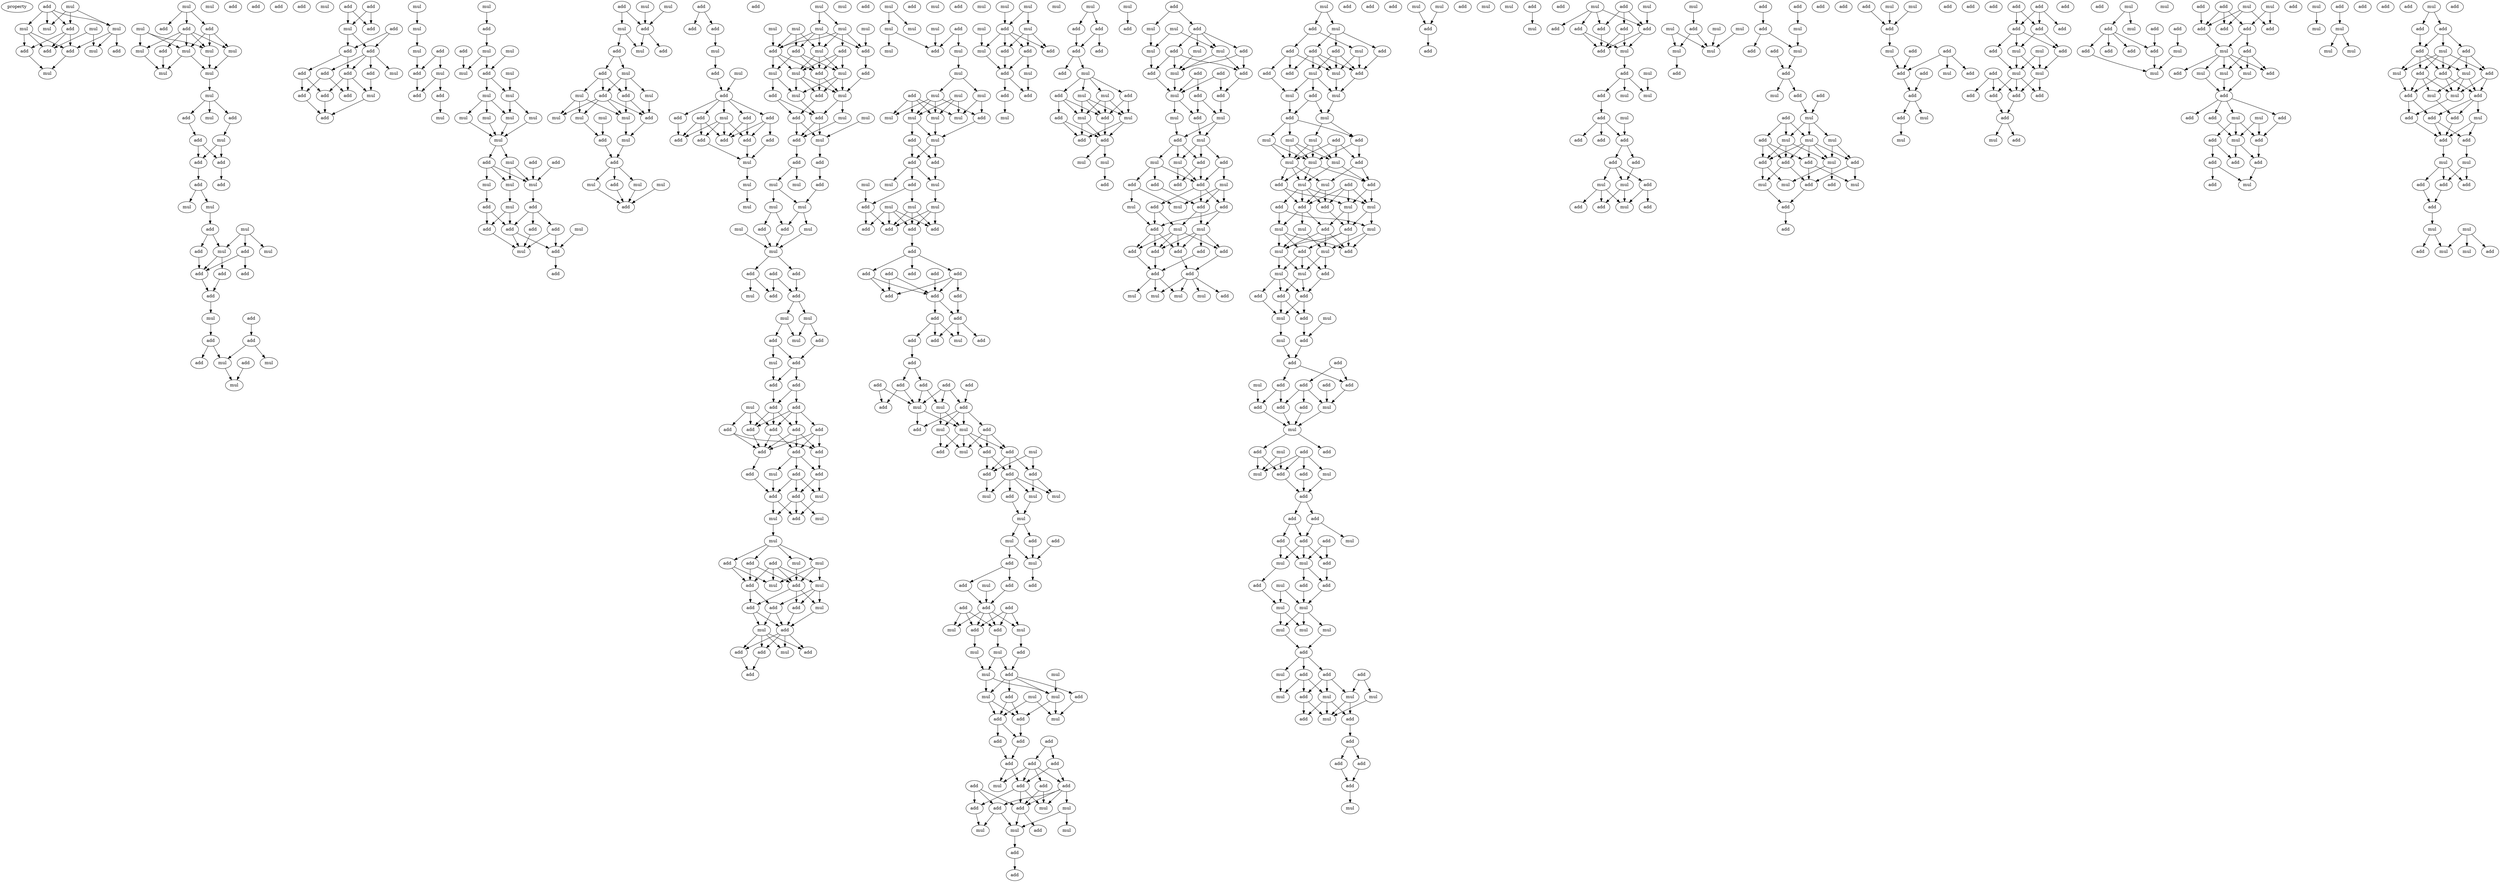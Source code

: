 digraph {
    node [fontcolor=black]
    property [mul=2,lf=1.2]
    0 [ label = mul ];
    1 [ label = add ];
    2 [ label = mul ];
    3 [ label = mul ];
    4 [ label = add ];
    5 [ label = mul ];
    6 [ label = mul ];
    7 [ label = mul ];
    8 [ label = add ];
    9 [ label = add ];
    10 [ label = add ];
    11 [ label = add ];
    12 [ label = mul ];
    13 [ label = mul ];
    14 [ label = add ];
    15 [ label = add ];
    16 [ label = add ];
    17 [ label = mul ];
    18 [ label = mul ];
    19 [ label = add ];
    20 [ label = mul ];
    21 [ label = mul ];
    22 [ label = mul ];
    23 [ label = mul ];
    24 [ label = mul ];
    25 [ label = mul ];
    26 [ label = mul ];
    27 [ label = add ];
    28 [ label = mul ];
    29 [ label = add ];
    30 [ label = add ];
    31 [ label = add ];
    32 [ label = mul ];
    33 [ label = add ];
    34 [ label = add ];
    35 [ label = add ];
    36 [ label = add ];
    37 [ label = add ];
    38 [ label = add ];
    39 [ label = mul ];
    40 [ label = mul ];
    41 [ label = add ];
    42 [ label = mul ];
    43 [ label = add ];
    44 [ label = add ];
    45 [ label = mul ];
    46 [ label = mul ];
    47 [ label = add ];
    48 [ label = add ];
    49 [ label = add ];
    50 [ label = add ];
    51 [ label = add ];
    52 [ label = add ];
    53 [ label = mul ];
    54 [ label = add ];
    55 [ label = add ];
    56 [ label = add ];
    57 [ label = mul ];
    58 [ label = mul ];
    59 [ label = add ];
    60 [ label = mul ];
    61 [ label = mul ];
    62 [ label = add ];
    63 [ label = add ];
    64 [ label = add ];
    65 [ label = mul ];
    66 [ label = add ];
    67 [ label = add ];
    68 [ label = add ];
    69 [ label = add ];
    70 [ label = mul ];
    71 [ label = add ];
    72 [ label = add ];
    73 [ label = add ];
    74 [ label = add ];
    75 [ label = mul ];
    76 [ label = add ];
    77 [ label = add ];
    78 [ label = add ];
    79 [ label = mul ];
    80 [ label = mul ];
    81 [ label = add ];
    82 [ label = mul ];
    83 [ label = mul ];
    84 [ label = add ];
    85 [ label = add ];
    86 [ label = add ];
    87 [ label = mul ];
    88 [ label = mul ];
    89 [ label = add ];
    90 [ label = mul ];
    91 [ label = mul ];
    92 [ label = add ];
    93 [ label = mul ];
    94 [ label = add ];
    95 [ label = mul ];
    96 [ label = mul ];
    97 [ label = mul ];
    98 [ label = mul ];
    99 [ label = mul ];
    100 [ label = mul ];
    101 [ label = mul ];
    102 [ label = mul ];
    103 [ label = add ];
    104 [ label = add ];
    105 [ label = add ];
    106 [ label = mul ];
    107 [ label = mul ];
    108 [ label = mul ];
    109 [ label = mul ];
    110 [ label = mul ];
    111 [ label = add ];
    112 [ label = add ];
    113 [ label = add ];
    114 [ label = add ];
    115 [ label = add ];
    116 [ label = mul ];
    117 [ label = add ];
    118 [ label = mul ];
    119 [ label = add ];
    120 [ label = add ];
    121 [ label = add ];
    122 [ label = mul ];
    123 [ label = mul ];
    124 [ label = mul ];
    125 [ label = add ];
    126 [ label = mul ];
    127 [ label = add ];
    128 [ label = add ];
    129 [ label = mul ];
    130 [ label = add ];
    131 [ label = mul ];
    132 [ label = add ];
    133 [ label = mul ];
    134 [ label = add ];
    135 [ label = mul ];
    136 [ label = add ];
    137 [ label = mul ];
    138 [ label = mul ];
    139 [ label = mul ];
    140 [ label = add ];
    141 [ label = mul ];
    142 [ label = add ];
    143 [ label = mul ];
    144 [ label = add ];
    145 [ label = add ];
    146 [ label = mul ];
    147 [ label = mul ];
    148 [ label = add ];
    149 [ label = add ];
    150 [ label = add ];
    151 [ label = add ];
    152 [ label = mul ];
    153 [ label = add ];
    154 [ label = mul ];
    155 [ label = add ];
    156 [ label = add ];
    157 [ label = add ];
    158 [ label = add ];
    159 [ label = add ];
    160 [ label = mul ];
    161 [ label = add ];
    162 [ label = add ];
    163 [ label = add ];
    164 [ label = add ];
    165 [ label = add ];
    166 [ label = mul ];
    167 [ label = mul ];
    168 [ label = mul ];
    169 [ label = mul ];
    170 [ label = mul ];
    171 [ label = mul ];
    172 [ label = mul ];
    173 [ label = mul ];
    174 [ label = mul ];
    175 [ label = add ];
    176 [ label = add ];
    177 [ label = add ];
    178 [ label = add ];
    179 [ label = mul ];
    180 [ label = add ];
    181 [ label = mul ];
    182 [ label = add ];
    183 [ label = mul ];
    184 [ label = mul ];
    185 [ label = mul ];
    186 [ label = add ];
    187 [ label = mul ];
    188 [ label = add ];
    189 [ label = add ];
    190 [ label = add ];
    191 [ label = mul ];
    192 [ label = mul ];
    193 [ label = add ];
    194 [ label = mul ];
    195 [ label = add ];
    196 [ label = add ];
    197 [ label = mul ];
    198 [ label = add ];
    199 [ label = mul ];
    200 [ label = mul ];
    201 [ label = mul ];
    202 [ label = mul ];
    203 [ label = mul ];
    204 [ label = add ];
    205 [ label = add ];
    206 [ label = mul ];
    207 [ label = mul ];
    208 [ label = add ];
    209 [ label = add ];
    210 [ label = add ];
    211 [ label = add ];
    212 [ label = mul ];
    213 [ label = add ];
    214 [ label = add ];
    215 [ label = mul ];
    216 [ label = mul ];
    217 [ label = add ];
    218 [ label = mul ];
    219 [ label = add ];
    220 [ label = add ];
    221 [ label = mul ];
    222 [ label = add ];
    223 [ label = add ];
    224 [ label = mul ];
    225 [ label = add ];
    226 [ label = add ];
    227 [ label = add ];
    228 [ label = add ];
    229 [ label = add ];
    230 [ label = add ];
    231 [ label = add ];
    232 [ label = add ];
    233 [ label = add ];
    234 [ label = add ];
    235 [ label = add ];
    236 [ label = add ];
    237 [ label = add ];
    238 [ label = mul ];
    239 [ label = mul ];
    240 [ label = add ];
    241 [ label = add ];
    242 [ label = mul ];
    243 [ label = add ];
    244 [ label = mul ];
    245 [ label = mul ];
    246 [ label = add ];
    247 [ label = add ];
    248 [ label = mul ];
    249 [ label = add ];
    250 [ label = mul ];
    251 [ label = mul ];
    252 [ label = add ];
    253 [ label = add ];
    254 [ label = mul ];
    255 [ label = add ];
    256 [ label = mul ];
    257 [ label = add ];
    258 [ label = add ];
    259 [ label = add ];
    260 [ label = mul ];
    261 [ label = add ];
    262 [ label = add ];
    263 [ label = mul ];
    264 [ label = add ];
    265 [ label = add ];
    266 [ label = mul ];
    267 [ label = mul ];
    268 [ label = mul ];
    269 [ label = add ];
    270 [ label = mul ];
    271 [ label = mul ];
    272 [ label = mul ];
    273 [ label = add ];
    274 [ label = mul ];
    275 [ label = add ];
    276 [ label = mul ];
    277 [ label = mul ];
    278 [ label = mul ];
    279 [ label = add ];
    280 [ label = mul ];
    281 [ label = mul ];
    282 [ label = mul ];
    283 [ label = mul ];
    284 [ label = mul ];
    285 [ label = add ];
    286 [ label = add ];
    287 [ label = add ];
    288 [ label = add ];
    289 [ label = mul ];
    290 [ label = mul ];
    291 [ label = mul ];
    292 [ label = mul ];
    293 [ label = mul ];
    294 [ label = add ];
    295 [ label = mul ];
    296 [ label = add ];
    297 [ label = add ];
    298 [ label = add ];
    299 [ label = add ];
    300 [ label = add ];
    301 [ label = add ];
    302 [ label = add ];
    303 [ label = add ];
    304 [ label = add ];
    305 [ label = add ];
    306 [ label = add ];
    307 [ label = add ];
    308 [ label = add ];
    309 [ label = add ];
    310 [ label = add ];
    311 [ label = add ];
    312 [ label = mul ];
    313 [ label = add ];
    314 [ label = add ];
    315 [ label = add ];
    316 [ label = add ];
    317 [ label = add ];
    318 [ label = add ];
    319 [ label = add ];
    320 [ label = add ];
    321 [ label = add ];
    322 [ label = add ];
    323 [ label = add ];
    324 [ label = mul ];
    325 [ label = mul ];
    326 [ label = add ];
    327 [ label = mul ];
    328 [ label = mul ];
    329 [ label = add ];
    330 [ label = add ];
    331 [ label = mul ];
    332 [ label = add ];
    333 [ label = mul ];
    334 [ label = add ];
    335 [ label = add ];
    336 [ label = add ];
    337 [ label = add ];
    338 [ label = mul ];
    339 [ label = add ];
    340 [ label = mul ];
    341 [ label = mul ];
    342 [ label = mul ];
    343 [ label = mul ];
    344 [ label = add ];
    345 [ label = add ];
    346 [ label = mul ];
    347 [ label = add ];
    348 [ label = add ];
    349 [ label = add ];
    350 [ label = add ];
    351 [ label = mul ];
    352 [ label = add ];
    353 [ label = add ];
    354 [ label = add ];
    355 [ label = mul ];
    356 [ label = add ];
    357 [ label = mul ];
    358 [ label = add ];
    359 [ label = mul ];
    360 [ label = add ];
    361 [ label = mul ];
    362 [ label = mul ];
    363 [ label = mul ];
    364 [ label = add ];
    365 [ label = mul ];
    366 [ label = add ];
    367 [ label = mul ];
    368 [ label = mul ];
    369 [ label = add ];
    370 [ label = mul ];
    371 [ label = add ];
    372 [ label = add ];
    373 [ label = add ];
    374 [ label = add ];
    375 [ label = add ];
    376 [ label = add ];
    377 [ label = add ];
    378 [ label = add ];
    379 [ label = add ];
    380 [ label = mul ];
    381 [ label = add ];
    382 [ label = add ];
    383 [ label = add ];
    384 [ label = mul ];
    385 [ label = add ];
    386 [ label = add ];
    387 [ label = mul ];
    388 [ label = add ];
    389 [ label = mul ];
    390 [ label = add ];
    391 [ label = mul ];
    392 [ label = mul ];
    393 [ label = mul ];
    394 [ label = add ];
    395 [ label = add ];
    396 [ label = add ];
    397 [ label = mul ];
    398 [ label = mul ];
    399 [ label = mul ];
    400 [ label = mul ];
    401 [ label = add ];
    402 [ label = mul ];
    403 [ label = mul ];
    404 [ label = mul ];
    405 [ label = add ];
    406 [ label = add ];
    407 [ label = add ];
    408 [ label = mul ];
    409 [ label = add ];
    410 [ label = add ];
    411 [ label = add ];
    412 [ label = mul ];
    413 [ label = add ];
    414 [ label = mul ];
    415 [ label = add ];
    416 [ label = add ];
    417 [ label = add ];
    418 [ label = add ];
    419 [ label = mul ];
    420 [ label = mul ];
    421 [ label = add ];
    422 [ label = add ];
    423 [ label = mul ];
    424 [ label = add ];
    425 [ label = mul ];
    426 [ label = mul ];
    427 [ label = add ];
    428 [ label = add ];
    429 [ label = add ];
    430 [ label = mul ];
    431 [ label = mul ];
    432 [ label = mul ];
    433 [ label = add ];
    434 [ label = add ];
    435 [ label = add ];
    436 [ label = mul ];
    437 [ label = add ];
    438 [ label = mul ];
    439 [ label = add ];
    440 [ label = mul ];
    441 [ label = add ];
    442 [ label = mul ];
    443 [ label = mul ];
    444 [ label = mul ];
    445 [ label = add ];
    446 [ label = add ];
    447 [ label = add ];
    448 [ label = add ];
    449 [ label = mul ];
    450 [ label = add ];
    451 [ label = add ];
    452 [ label = add ];
    453 [ label = mul ];
    454 [ label = mul ];
    455 [ label = mul ];
    456 [ label = add ];
    457 [ label = add ];
    458 [ label = mul ];
    459 [ label = add ];
    460 [ label = mul ];
    461 [ label = add ];
    462 [ label = add ];
    463 [ label = add ];
    464 [ label = add ];
    465 [ label = mul ];
    466 [ label = add ];
    467 [ label = add ];
    468 [ label = mul ];
    469 [ label = add ];
    470 [ label = mul ];
    471 [ label = mul ];
    472 [ label = add ];
    473 [ label = mul ];
    474 [ label = add ];
    475 [ label = add ];
    476 [ label = add ];
    477 [ label = add ];
    478 [ label = add ];
    479 [ label = add ];
    480 [ label = add ];
    481 [ label = mul ];
    482 [ label = mul ];
    483 [ label = mul ];
    484 [ label = mul ];
    485 [ label = add ];
    486 [ label = mul ];
    487 [ label = add ];
    488 [ label = mul ];
    489 [ label = add ];
    490 [ label = add ];
    491 [ label = add ];
    492 [ label = mul ];
    493 [ label = add ];
    494 [ label = add ];
    495 [ label = add ];
    496 [ label = add ];
    497 [ label = mul ];
    498 [ label = mul ];
    499 [ label = mul ];
    500 [ label = add ];
    501 [ label = mul ];
    502 [ label = mul ];
    503 [ label = add ];
    504 [ label = mul ];
    505 [ label = mul ];
    506 [ label = mul ];
    507 [ label = add ];
    508 [ label = add ];
    509 [ label = add ];
    510 [ label = mul ];
    511 [ label = mul ];
    512 [ label = mul ];
    513 [ label = add ];
    514 [ label = mul ];
    515 [ label = mul ];
    516 [ label = add ];
    517 [ label = add ];
    518 [ label = add ];
    519 [ label = mul ];
    520 [ label = mul ];
    521 [ label = add ];
    522 [ label = add ];
    523 [ label = mul ];
    524 [ label = mul ];
    525 [ label = mul ];
    526 [ label = add ];
    527 [ label = add ];
    528 [ label = mul ];
    529 [ label = add ];
    530 [ label = add ];
    531 [ label = mul ];
    532 [ label = add ];
    533 [ label = mul ];
    534 [ label = mul ];
    535 [ label = add ];
    536 [ label = add ];
    537 [ label = add ];
    538 [ label = mul ];
    539 [ label = add ];
    540 [ label = mul ];
    541 [ label = mul ];
    542 [ label = add ];
    543 [ label = add ];
    544 [ label = add ];
    545 [ label = mul ];
    546 [ label = add ];
    547 [ label = add ];
    548 [ label = add ];
    549 [ label = add ];
    550 [ label = add ];
    551 [ label = add ];
    552 [ label = add ];
    553 [ label = mul ];
    554 [ label = mul ];
    555 [ label = add ];
    556 [ label = add ];
    557 [ label = add ];
    558 [ label = mul ];
    559 [ label = mul ];
    560 [ label = add ];
    561 [ label = add ];
    562 [ label = mul ];
    563 [ label = add ];
    564 [ label = add ];
    565 [ label = add ];
    566 [ label = add ];
    567 [ label = add ];
    568 [ label = mul ];
    569 [ label = add ];
    570 [ label = add ];
    571 [ label = mul ];
    572 [ label = mul ];
    573 [ label = add ];
    574 [ label = add ];
    575 [ label = add ];
    576 [ label = mul ];
    577 [ label = mul ];
    578 [ label = mul ];
    579 [ label = add ];
    580 [ label = mul ];
    581 [ label = mul ];
    582 [ label = mul ];
    583 [ label = add ];
    584 [ label = add ];
    585 [ label = add ];
    586 [ label = add ];
    587 [ label = add ];
    588 [ label = mul ];
    589 [ label = mul ];
    590 [ label = mul ];
    591 [ label = mul ];
    592 [ label = mul ];
    593 [ label = add ];
    594 [ label = add ];
    595 [ label = mul ];
    596 [ label = add ];
    597 [ label = add ];
    598 [ label = add ];
    599 [ label = add ];
    600 [ label = add ];
    601 [ label = add ];
    602 [ label = mul ];
    603 [ label = mul ];
    604 [ label = add ];
    605 [ label = mul ];
    606 [ label = add ];
    607 [ label = add ];
    608 [ label = mul ];
    609 [ label = mul ];
    610 [ label = add ];
    611 [ label = add ];
    612 [ label = mul ];
    613 [ label = mul ];
    614 [ label = mul ];
    615 [ label = add ];
    616 [ label = add ];
    617 [ label = add ];
    618 [ label = add ];
    619 [ label = add ];
    620 [ label = add ];
    621 [ label = add ];
    622 [ label = mul ];
    623 [ label = add ];
    624 [ label = mul ];
    625 [ label = mul ];
    626 [ label = mul ];
    627 [ label = add ];
    628 [ label = mul ];
    629 [ label = add ];
    630 [ label = add ];
    631 [ label = add ];
    632 [ label = add ];
    633 [ label = add ];
    634 [ label = add ];
    635 [ label = mul ];
    636 [ label = add ];
    637 [ label = mul ];
    638 [ label = add ];
    639 [ label = add ];
    640 [ label = mul ];
    641 [ label = add ];
    642 [ label = mul ];
    643 [ label = mul ];
    644 [ label = mul ];
    645 [ label = mul ];
    646 [ label = add ];
    647 [ label = mul ];
    648 [ label = mul ];
    649 [ label = add ];
    650 [ label = add ];
    651 [ label = add ];
    652 [ label = add ];
    653 [ label = add ];
    654 [ label = mul ];
    655 [ label = mul ];
    656 [ label = add ];
    657 [ label = add ];
    658 [ label = add ];
    659 [ label = add ];
    660 [ label = add ];
    661 [ label = add ];
    662 [ label = mul ];
    663 [ label = add ];
    664 [ label = mul ];
    665 [ label = mul ];
    666 [ label = mul ];
    667 [ label = add ];
    668 [ label = mul ];
    669 [ label = add ];
    670 [ label = add ];
    671 [ label = mul ];
    672 [ label = add ];
    673 [ label = add ];
    674 [ label = add ];
    675 [ label = add ];
    676 [ label = mul ];
    677 [ label = mul ];
    678 [ label = mul ];
    679 [ label = add ];
    680 [ label = add ];
    681 [ label = add ];
    682 [ label = mul ];
    683 [ label = mul ];
    684 [ label = add ];
    685 [ label = mul ];
    686 [ label = add ];
    687 [ label = add ];
    688 [ label = add ];
    689 [ label = add ];
    690 [ label = mul ];
    691 [ label = add ];
    692 [ label = add ];
    693 [ label = add ];
    694 [ label = mul ];
    695 [ label = add ];
    696 [ label = mul ];
    697 [ label = add ];
    698 [ label = add ];
    699 [ label = add ];
    700 [ label = add ];
    701 [ label = add ];
    702 [ label = add ];
    703 [ label = add ];
    704 [ label = add ];
    705 [ label = mul ];
    706 [ label = mul ];
    707 [ label = add ];
    708 [ label = mul ];
    709 [ label = add ];
    710 [ label = mul ];
    711 [ label = add ];
    712 [ label = add ];
    713 [ label = add ];
    714 [ label = add ];
    715 [ label = add ];
    716 [ label = add ];
    717 [ label = mul ];
    718 [ label = add ];
    719 [ label = add ];
    720 [ label = mul ];
    721 [ label = add ];
    722 [ label = add ];
    723 [ label = add ];
    724 [ label = mul ];
    725 [ label = add ];
    726 [ label = add ];
    727 [ label = mul ];
    728 [ label = add ];
    729 [ label = add ];
    730 [ label = mul ];
    731 [ label = mul ];
    732 [ label = add ];
    733 [ label = add ];
    734 [ label = mul ];
    735 [ label = mul ];
    736 [ label = add ];
    737 [ label = add ];
    738 [ label = add ];
    739 [ label = add ];
    740 [ label = mul ];
    741 [ label = add ];
    742 [ label = add ];
    743 [ label = mul ];
    744 [ label = add ];
    745 [ label = mul ];
    746 [ label = mul ];
    747 [ label = add ];
    748 [ label = add ];
    749 [ label = mul ];
    750 [ label = mul ];
    751 [ label = add ];
    752 [ label = add ];
    753 [ label = add ];
    754 [ label = add ];
    755 [ label = mul ];
    756 [ label = add ];
    757 [ label = add ];
    758 [ label = add ];
    759 [ label = add ];
    760 [ label = add ];
    761 [ label = mul ];
    762 [ label = mul ];
    763 [ label = add ];
    764 [ label = mul ];
    765 [ label = mul ];
    766 [ label = mul ];
    767 [ label = add ];
    768 [ label = add ];
    769 [ label = mul ];
    770 [ label = add ];
    771 [ label = mul ];
    772 [ label = add ];
    773 [ label = add ];
    774 [ label = add ];
    775 [ label = add ];
    776 [ label = mul ];
    777 [ label = add ];
    778 [ label = mul ];
    779 [ label = add ];
    780 [ label = add ];
    781 [ label = mul ];
    782 [ label = add ];
    783 [ label = mul ];
    784 [ label = add ];
    785 [ label = mul ];
    786 [ label = add ];
    787 [ label = add ];
    788 [ label = add ];
    789 [ label = mul ];
    790 [ label = add ];
    791 [ label = add ];
    792 [ label = mul ];
    793 [ label = mul ];
    794 [ label = add ];
    795 [ label = add ];
    796 [ label = add ];
    797 [ label = add ];
    798 [ label = add ];
    799 [ label = mul ];
    800 [ label = mul ];
    801 [ label = mul ];
    802 [ label = add ];
    803 [ label = add ];
    804 [ label = mul ];
    0 -> 2 [ name = 0 ];
    0 -> 4 [ name = 1 ];
    0 -> 6 [ name = 2 ];
    1 -> 2 [ name = 3 ];
    1 -> 4 [ name = 4 ];
    1 -> 5 [ name = 5 ];
    1 -> 6 [ name = 6 ];
    2 -> 7 [ name = 7 ];
    2 -> 9 [ name = 8 ];
    2 -> 10 [ name = 9 ];
    3 -> 7 [ name = 10 ];
    3 -> 11 [ name = 11 ];
    4 -> 8 [ name = 12 ];
    4 -> 9 [ name = 13 ];
    4 -> 11 [ name = 14 ];
    5 -> 8 [ name = 15 ];
    5 -> 9 [ name = 16 ];
    5 -> 11 [ name = 17 ];
    8 -> 12 [ name = 18 ];
    9 -> 12 [ name = 19 ];
    13 -> 14 [ name = 20 ];
    13 -> 15 [ name = 21 ];
    13 -> 16 [ name = 22 ];
    14 -> 18 [ name = 23 ];
    14 -> 19 [ name = 24 ];
    14 -> 20 [ name = 25 ];
    14 -> 21 [ name = 26 ];
    14 -> 22 [ name = 27 ];
    16 -> 20 [ name = 28 ];
    16 -> 21 [ name = 29 ];
    16 -> 22 [ name = 30 ];
    17 -> 18 [ name = 31 ];
    17 -> 21 [ name = 32 ];
    17 -> 22 [ name = 33 ];
    18 -> 23 [ name = 34 ];
    19 -> 23 [ name = 35 ];
    20 -> 24 [ name = 36 ];
    21 -> 23 [ name = 37 ];
    21 -> 24 [ name = 38 ];
    22 -> 24 [ name = 39 ];
    24 -> 25 [ name = 40 ];
    25 -> 27 [ name = 41 ];
    25 -> 28 [ name = 42 ];
    25 -> 30 [ name = 43 ];
    27 -> 31 [ name = 44 ];
    30 -> 32 [ name = 45 ];
    31 -> 34 [ name = 46 ];
    31 -> 35 [ name = 47 ];
    32 -> 34 [ name = 48 ];
    32 -> 35 [ name = 49 ];
    34 -> 38 [ name = 50 ];
    35 -> 37 [ name = 51 ];
    38 -> 39 [ name = 52 ];
    38 -> 40 [ name = 53 ];
    40 -> 41 [ name = 54 ];
    41 -> 44 [ name = 55 ];
    41 -> 45 [ name = 56 ];
    42 -> 43 [ name = 57 ];
    42 -> 45 [ name = 58 ];
    42 -> 46 [ name = 59 ];
    43 -> 47 [ name = 60 ];
    43 -> 48 [ name = 61 ];
    44 -> 47 [ name = 62 ];
    45 -> 47 [ name = 63 ];
    45 -> 49 [ name = 64 ];
    47 -> 50 [ name = 65 ];
    49 -> 50 [ name = 66 ];
    50 -> 53 [ name = 67 ];
    52 -> 55 [ name = 68 ];
    53 -> 54 [ name = 69 ];
    54 -> 58 [ name = 70 ];
    54 -> 59 [ name = 71 ];
    55 -> 57 [ name = 72 ];
    55 -> 58 [ name = 73 ];
    56 -> 60 [ name = 74 ];
    58 -> 60 [ name = 75 ];
    62 -> 65 [ name = 76 ];
    62 -> 66 [ name = 77 ];
    63 -> 65 [ name = 78 ];
    63 -> 66 [ name = 79 ];
    64 -> 67 [ name = 80 ];
    64 -> 68 [ name = 81 ];
    65 -> 67 [ name = 82 ];
    65 -> 68 [ name = 83 ];
    67 -> 70 [ name = 84 ];
    67 -> 71 [ name = 85 ];
    67 -> 72 [ name = 86 ];
    67 -> 73 [ name = 87 ];
    68 -> 69 [ name = 88 ];
    68 -> 72 [ name = 89 ];
    69 -> 76 [ name = 90 ];
    69 -> 77 [ name = 91 ];
    71 -> 74 [ name = 92 ];
    71 -> 76 [ name = 93 ];
    72 -> 74 [ name = 94 ];
    72 -> 75 [ name = 95 ];
    72 -> 77 [ name = 96 ];
    73 -> 75 [ name = 97 ];
    75 -> 78 [ name = 98 ];
    76 -> 78 [ name = 99 ];
    77 -> 78 [ name = 100 ];
    79 -> 80 [ name = 101 ];
    80 -> 82 [ name = 102 ];
    81 -> 83 [ name = 103 ];
    81 -> 84 [ name = 104 ];
    82 -> 84 [ name = 105 ];
    83 -> 85 [ name = 106 ];
    83 -> 86 [ name = 107 ];
    84 -> 86 [ name = 108 ];
    85 -> 88 [ name = 109 ];
    87 -> 89 [ name = 110 ];
    89 -> 90 [ name = 111 ];
    90 -> 93 [ name = 112 ];
    90 -> 94 [ name = 113 ];
    91 -> 94 [ name = 114 ];
    92 -> 93 [ name = 115 ];
    94 -> 96 [ name = 116 ];
    94 -> 97 [ name = 117 ];
    95 -> 96 [ name = 118 ];
    96 -> 99 [ name = 119 ];
    96 -> 101 [ name = 120 ];
    97 -> 98 [ name = 121 ];
    97 -> 100 [ name = 122 ];
    97 -> 101 [ name = 123 ];
    98 -> 102 [ name = 124 ];
    99 -> 102 [ name = 125 ];
    100 -> 102 [ name = 126 ];
    101 -> 102 [ name = 127 ];
    102 -> 104 [ name = 128 ];
    102 -> 106 [ name = 129 ];
    103 -> 108 [ name = 130 ];
    104 -> 107 [ name = 131 ];
    104 -> 108 [ name = 132 ];
    104 -> 109 [ name = 133 ];
    105 -> 108 [ name = 134 ];
    106 -> 107 [ name = 135 ];
    106 -> 108 [ name = 136 ];
    107 -> 110 [ name = 137 ];
    108 -> 112 [ name = 138 ];
    109 -> 111 [ name = 139 ];
    110 -> 114 [ name = 140 ];
    110 -> 115 [ name = 141 ];
    111 -> 114 [ name = 142 ];
    111 -> 115 [ name = 143 ];
    112 -> 113 [ name = 144 ];
    112 -> 114 [ name = 145 ];
    112 -> 117 [ name = 146 ];
    113 -> 118 [ name = 147 ];
    114 -> 118 [ name = 148 ];
    114 -> 119 [ name = 149 ];
    115 -> 118 [ name = 150 ];
    116 -> 119 [ name = 151 ];
    117 -> 118 [ name = 152 ];
    117 -> 119 [ name = 153 ];
    119 -> 120 [ name = 154 ];
    121 -> 124 [ name = 155 ];
    121 -> 125 [ name = 156 ];
    122 -> 125 [ name = 157 ];
    123 -> 125 [ name = 158 ];
    124 -> 126 [ name = 159 ];
    124 -> 127 [ name = 160 ];
    125 -> 126 [ name = 161 ];
    125 -> 128 [ name = 162 ];
    127 -> 129 [ name = 163 ];
    127 -> 130 [ name = 164 ];
    129 -> 132 [ name = 165 ];
    129 -> 133 [ name = 166 ];
    129 -> 134 [ name = 167 ];
    130 -> 131 [ name = 168 ];
    130 -> 132 [ name = 169 ];
    130 -> 134 [ name = 170 ];
    131 -> 135 [ name = 171 ];
    131 -> 137 [ name = 172 ];
    131 -> 138 [ name = 173 ];
    132 -> 135 [ name = 174 ];
    132 -> 136 [ name = 175 ];
    132 -> 137 [ name = 176 ];
    132 -> 138 [ name = 177 ];
    133 -> 136 [ name = 178 ];
    134 -> 136 [ name = 179 ];
    134 -> 137 [ name = 180 ];
    136 -> 141 [ name = 181 ];
    137 -> 141 [ name = 182 ];
    138 -> 140 [ name = 183 ];
    139 -> 140 [ name = 184 ];
    140 -> 142 [ name = 185 ];
    141 -> 142 [ name = 186 ];
    142 -> 143 [ name = 187 ];
    142 -> 145 [ name = 188 ];
    142 -> 146 [ name = 189 ];
    143 -> 150 [ name = 190 ];
    144 -> 148 [ name = 191 ];
    144 -> 151 [ name = 192 ];
    145 -> 150 [ name = 193 ];
    146 -> 150 [ name = 194 ];
    147 -> 150 [ name = 195 ];
    151 -> 152 [ name = 196 ];
    152 -> 153 [ name = 197 ];
    153 -> 155 [ name = 198 ];
    154 -> 155 [ name = 199 ];
    155 -> 156 [ name = 200 ];
    155 -> 157 [ name = 201 ];
    155 -> 158 [ name = 202 ];
    155 -> 159 [ name = 203 ];
    155 -> 160 [ name = 204 ];
    156 -> 161 [ name = 205 ];
    157 -> 162 [ name = 206 ];
    157 -> 164 [ name = 207 ];
    158 -> 162 [ name = 208 ];
    158 -> 164 [ name = 209 ];
    158 -> 165 [ name = 210 ];
    159 -> 161 [ name = 211 ];
    159 -> 162 [ name = 212 ];
    159 -> 163 [ name = 213 ];
    160 -> 161 [ name = 214 ];
    160 -> 162 [ name = 215 ];
    160 -> 163 [ name = 216 ];
    160 -> 164 [ name = 217 ];
    163 -> 166 [ name = 218 ];
    164 -> 166 [ name = 219 ];
    165 -> 166 [ name = 220 ];
    166 -> 167 [ name = 221 ];
    167 -> 169 [ name = 222 ];
    168 -> 173 [ name = 223 ];
    168 -> 174 [ name = 224 ];
    170 -> 175 [ name = 225 ];
    170 -> 177 [ name = 226 ];
    170 -> 179 [ name = 227 ];
    171 -> 178 [ name = 228 ];
    172 -> 175 [ name = 229 ];
    173 -> 175 [ name = 230 ];
    173 -> 176 [ name = 231 ];
    173 -> 178 [ name = 232 ];
    173 -> 179 [ name = 233 ];
    174 -> 175 [ name = 234 ];
    174 -> 177 [ name = 235 ];
    174 -> 178 [ name = 236 ];
    174 -> 179 [ name = 237 ];
    175 -> 180 [ name = 238 ];
    175 -> 181 [ name = 239 ];
    175 -> 184 [ name = 240 ];
    176 -> 180 [ name = 241 ];
    176 -> 183 [ name = 242 ];
    176 -> 184 [ name = 243 ];
    177 -> 180 [ name = 244 ];
    177 -> 181 [ name = 245 ];
    177 -> 183 [ name = 246 ];
    178 -> 182 [ name = 247 ];
    179 -> 180 [ name = 248 ];
    179 -> 183 [ name = 249 ];
    179 -> 184 [ name = 250 ];
    180 -> 185 [ name = 251 ];
    180 -> 188 [ name = 252 ];
    181 -> 186 [ name = 253 ];
    181 -> 187 [ name = 254 ];
    182 -> 185 [ name = 255 ];
    183 -> 185 [ name = 256 ];
    183 -> 187 [ name = 257 ];
    183 -> 188 [ name = 258 ];
    184 -> 185 [ name = 259 ];
    184 -> 187 [ name = 260 ];
    184 -> 188 [ name = 261 ];
    185 -> 189 [ name = 262 ];
    185 -> 192 [ name = 263 ];
    186 -> 189 [ name = 264 ];
    186 -> 190 [ name = 265 ];
    187 -> 189 [ name = 266 ];
    188 -> 190 [ name = 267 ];
    189 -> 193 [ name = 268 ];
    189 -> 194 [ name = 269 ];
    190 -> 193 [ name = 270 ];
    190 -> 194 [ name = 271 ];
    191 -> 194 [ name = 272 ];
    192 -> 193 [ name = 273 ];
    193 -> 195 [ name = 274 ];
    194 -> 196 [ name = 275 ];
    195 -> 197 [ name = 276 ];
    195 -> 199 [ name = 277 ];
    196 -> 198 [ name = 278 ];
    197 -> 200 [ name = 279 ];
    197 -> 201 [ name = 280 ];
    198 -> 201 [ name = 281 ];
    200 -> 204 [ name = 282 ];
    200 -> 205 [ name = 283 ];
    201 -> 203 [ name = 284 ];
    201 -> 204 [ name = 285 ];
    202 -> 207 [ name = 286 ];
    203 -> 207 [ name = 287 ];
    204 -> 207 [ name = 288 ];
    205 -> 207 [ name = 289 ];
    207 -> 209 [ name = 290 ];
    207 -> 210 [ name = 291 ];
    209 -> 212 [ name = 292 ];
    209 -> 213 [ name = 293 ];
    210 -> 214 [ name = 294 ];
    211 -> 213 [ name = 295 ];
    211 -> 214 [ name = 296 ];
    214 -> 215 [ name = 297 ];
    214 -> 216 [ name = 298 ];
    215 -> 218 [ name = 299 ];
    215 -> 219 [ name = 300 ];
    216 -> 217 [ name = 301 ];
    216 -> 218 [ name = 302 ];
    217 -> 220 [ name = 303 ];
    217 -> 221 [ name = 304 ];
    219 -> 220 [ name = 305 ];
    220 -> 222 [ name = 306 ];
    220 -> 223 [ name = 307 ];
    221 -> 223 [ name = 308 ];
    222 -> 225 [ name = 309 ];
    222 -> 226 [ name = 310 ];
    223 -> 225 [ name = 311 ];
    224 -> 227 [ name = 312 ];
    224 -> 228 [ name = 313 ];
    224 -> 229 [ name = 314 ];
    225 -> 227 [ name = 315 ];
    225 -> 228 [ name = 316 ];
    225 -> 230 [ name = 317 ];
    226 -> 227 [ name = 318 ];
    226 -> 228 [ name = 319 ];
    226 -> 230 [ name = 320 ];
    226 -> 231 [ name = 321 ];
    227 -> 234 [ name = 322 ];
    228 -> 232 [ name = 323 ];
    228 -> 234 [ name = 324 ];
    229 -> 233 [ name = 325 ];
    229 -> 234 [ name = 326 ];
    230 -> 232 [ name = 327 ];
    230 -> 233 [ name = 328 ];
    230 -> 234 [ name = 329 ];
    231 -> 232 [ name = 330 ];
    231 -> 233 [ name = 331 ];
    231 -> 234 [ name = 332 ];
    232 -> 236 [ name = 333 ];
    232 -> 237 [ name = 334 ];
    232 -> 238 [ name = 335 ];
    233 -> 237 [ name = 336 ];
    234 -> 235 [ name = 337 ];
    235 -> 240 [ name = 338 ];
    236 -> 239 [ name = 339 ];
    236 -> 240 [ name = 340 ];
    236 -> 241 [ name = 341 ];
    237 -> 239 [ name = 342 ];
    237 -> 241 [ name = 343 ];
    238 -> 240 [ name = 344 ];
    239 -> 243 [ name = 345 ];
    240 -> 242 [ name = 346 ];
    240 -> 243 [ name = 347 ];
    241 -> 242 [ name = 348 ];
    241 -> 243 [ name = 349 ];
    241 -> 244 [ name = 350 ];
    242 -> 245 [ name = 351 ];
    245 -> 246 [ name = 352 ];
    245 -> 247 [ name = 353 ];
    245 -> 248 [ name = 354 ];
    245 -> 250 [ name = 355 ];
    246 -> 252 [ name = 356 ];
    246 -> 253 [ name = 357 ];
    247 -> 251 [ name = 358 ];
    247 -> 252 [ name = 359 ];
    248 -> 251 [ name = 360 ];
    248 -> 253 [ name = 361 ];
    248 -> 254 [ name = 362 ];
    249 -> 251 [ name = 363 ];
    249 -> 252 [ name = 364 ];
    249 -> 253 [ name = 365 ];
    249 -> 254 [ name = 366 ];
    250 -> 253 [ name = 367 ];
    252 -> 255 [ name = 368 ];
    252 -> 258 [ name = 369 ];
    253 -> 255 [ name = 370 ];
    253 -> 256 [ name = 371 ];
    253 -> 257 [ name = 372 ];
    254 -> 256 [ name = 373 ];
    254 -> 257 [ name = 374 ];
    254 -> 258 [ name = 375 ];
    255 -> 259 [ name = 376 ];
    255 -> 260 [ name = 377 ];
    256 -> 259 [ name = 378 ];
    257 -> 259 [ name = 379 ];
    258 -> 259 [ name = 380 ];
    258 -> 260 [ name = 381 ];
    259 -> 261 [ name = 382 ];
    259 -> 262 [ name = 383 ];
    259 -> 263 [ name = 384 ];
    259 -> 264 [ name = 385 ];
    260 -> 261 [ name = 386 ];
    260 -> 262 [ name = 387 ];
    260 -> 263 [ name = 388 ];
    260 -> 264 [ name = 389 ];
    261 -> 265 [ name = 390 ];
    262 -> 265 [ name = 391 ];
    266 -> 267 [ name = 392 ];
    266 -> 270 [ name = 393 ];
    267 -> 271 [ name = 394 ];
    267 -> 273 [ name = 395 ];
    268 -> 273 [ name = 396 ];
    269 -> 272 [ name = 397 ];
    269 -> 273 [ name = 398 ];
    272 -> 274 [ name = 399 ];
    274 -> 276 [ name = 400 ];
    274 -> 277 [ name = 401 ];
    275 -> 280 [ name = 402 ];
    275 -> 281 [ name = 403 ];
    275 -> 282 [ name = 404 ];
    275 -> 283 [ name = 405 ];
    276 -> 279 [ name = 406 ];
    276 -> 280 [ name = 407 ];
    276 -> 282 [ name = 408 ];
    276 -> 283 [ name = 409 ];
    277 -> 279 [ name = 410 ];
    277 -> 281 [ name = 411 ];
    278 -> 280 [ name = 412 ];
    278 -> 281 [ name = 413 ];
    278 -> 283 [ name = 414 ];
    279 -> 284 [ name = 415 ];
    280 -> 284 [ name = 416 ];
    283 -> 284 [ name = 417 ];
    283 -> 285 [ name = 418 ];
    284 -> 286 [ name = 419 ];
    284 -> 287 [ name = 420 ];
    285 -> 286 [ name = 421 ];
    285 -> 287 [ name = 422 ];
    286 -> 288 [ name = 423 ];
    286 -> 290 [ name = 424 ];
    286 -> 291 [ name = 425 ];
    287 -> 290 [ name = 426 ];
    288 -> 292 [ name = 427 ];
    288 -> 294 [ name = 428 ];
    289 -> 294 [ name = 429 ];
    290 -> 295 [ name = 430 ];
    292 -> 296 [ name = 431 ];
    292 -> 297 [ name = 432 ];
    292 -> 299 [ name = 433 ];
    293 -> 296 [ name = 434 ];
    293 -> 297 [ name = 435 ];
    293 -> 298 [ name = 436 ];
    293 -> 299 [ name = 437 ];
    294 -> 298 [ name = 438 ];
    294 -> 299 [ name = 439 ];
    295 -> 296 [ name = 440 ];
    295 -> 297 [ name = 441 ];
    295 -> 299 [ name = 442 ];
    297 -> 300 [ name = 443 ];
    300 -> 301 [ name = 444 ];
    300 -> 302 [ name = 445 ];
    300 -> 305 [ name = 446 ];
    301 -> 306 [ name = 447 ];
    301 -> 307 [ name = 448 ];
    301 -> 308 [ name = 449 ];
    303 -> 307 [ name = 450 ];
    304 -> 306 [ name = 451 ];
    304 -> 307 [ name = 452 ];
    305 -> 306 [ name = 453 ];
    305 -> 307 [ name = 454 ];
    307 -> 309 [ name = 455 ];
    307 -> 310 [ name = 456 ];
    308 -> 309 [ name = 457 ];
    309 -> 312 [ name = 458 ];
    309 -> 314 [ name = 459 ];
    309 -> 315 [ name = 460 ];
    310 -> 312 [ name = 461 ];
    310 -> 313 [ name = 462 ];
    310 -> 315 [ name = 463 ];
    313 -> 316 [ name = 464 ];
    316 -> 318 [ name = 465 ];
    316 -> 321 [ name = 466 ];
    317 -> 322 [ name = 467 ];
    317 -> 324 [ name = 468 ];
    317 -> 325 [ name = 469 ];
    318 -> 323 [ name = 470 ];
    318 -> 324 [ name = 471 ];
    319 -> 322 [ name = 472 ];
    320 -> 323 [ name = 473 ];
    320 -> 324 [ name = 474 ];
    321 -> 324 [ name = 475 ];
    321 -> 325 [ name = 476 ];
    322 -> 326 [ name = 477 ];
    322 -> 327 [ name = 478 ];
    322 -> 328 [ name = 479 ];
    322 -> 329 [ name = 480 ];
    324 -> 326 [ name = 481 ];
    324 -> 327 [ name = 482 ];
    325 -> 327 [ name = 483 ];
    325 -> 328 [ name = 484 ];
    327 -> 330 [ name = 485 ];
    327 -> 332 [ name = 486 ];
    327 -> 333 [ name = 487 ];
    327 -> 334 [ name = 488 ];
    328 -> 333 [ name = 489 ];
    328 -> 334 [ name = 490 ];
    329 -> 330 [ name = 491 ];
    329 -> 332 [ name = 492 ];
    329 -> 333 [ name = 493 ];
    330 -> 335 [ name = 494 ];
    330 -> 336 [ name = 495 ];
    330 -> 337 [ name = 496 ];
    331 -> 335 [ name = 497 ];
    331 -> 337 [ name = 498 ];
    332 -> 335 [ name = 499 ];
    332 -> 336 [ name = 500 ];
    335 -> 341 [ name = 501 ];
    336 -> 338 [ name = 502 ];
    336 -> 339 [ name = 503 ];
    336 -> 340 [ name = 504 ];
    336 -> 341 [ name = 505 ];
    337 -> 338 [ name = 506 ];
    337 -> 340 [ name = 507 ];
    339 -> 342 [ name = 508 ];
    340 -> 342 [ name = 509 ];
    342 -> 343 [ name = 510 ];
    342 -> 344 [ name = 511 ];
    343 -> 346 [ name = 512 ];
    343 -> 347 [ name = 513 ];
    344 -> 346 [ name = 514 ];
    345 -> 346 [ name = 515 ];
    346 -> 349 [ name = 516 ];
    347 -> 348 [ name = 517 ];
    347 -> 350 [ name = 518 ];
    348 -> 354 [ name = 519 ];
    350 -> 354 [ name = 520 ];
    351 -> 354 [ name = 521 ];
    352 -> 356 [ name = 522 ];
    352 -> 357 [ name = 523 ];
    352 -> 358 [ name = 524 ];
    353 -> 355 [ name = 525 ];
    353 -> 356 [ name = 526 ];
    353 -> 358 [ name = 527 ];
    354 -> 355 [ name = 528 ];
    354 -> 356 [ name = 529 ];
    354 -> 357 [ name = 530 ];
    354 -> 358 [ name = 531 ];
    356 -> 359 [ name = 532 ];
    357 -> 360 [ name = 533 ];
    358 -> 361 [ name = 534 ];
    359 -> 363 [ name = 535 ];
    360 -> 364 [ name = 536 ];
    361 -> 363 [ name = 537 ];
    361 -> 364 [ name = 538 ];
    362 -> 365 [ name = 539 ];
    363 -> 365 [ name = 540 ];
    363 -> 368 [ name = 541 ];
    364 -> 365 [ name = 542 ];
    364 -> 366 [ name = 543 ];
    364 -> 368 [ name = 544 ];
    364 -> 369 [ name = 545 ];
    365 -> 370 [ name = 546 ];
    365 -> 372 [ name = 547 ];
    366 -> 371 [ name = 548 ];
    366 -> 372 [ name = 549 ];
    367 -> 370 [ name = 550 ];
    367 -> 371 [ name = 551 ];
    368 -> 371 [ name = 552 ];
    368 -> 372 [ name = 553 ];
    369 -> 370 [ name = 554 ];
    371 -> 373 [ name = 555 ];
    371 -> 375 [ name = 556 ];
    372 -> 373 [ name = 557 ];
    373 -> 376 [ name = 558 ];
    374 -> 377 [ name = 559 ];
    374 -> 378 [ name = 560 ];
    375 -> 376 [ name = 561 ];
    376 -> 380 [ name = 562 ];
    376 -> 383 [ name = 563 ];
    377 -> 380 [ name = 564 ];
    377 -> 381 [ name = 565 ];
    377 -> 382 [ name = 566 ];
    377 -> 383 [ name = 567 ];
    378 -> 381 [ name = 568 ];
    378 -> 383 [ name = 569 ];
    379 -> 385 [ name = 570 ];
    379 -> 386 [ name = 571 ];
    379 -> 388 [ name = 572 ];
    381 -> 384 [ name = 573 ];
    381 -> 385 [ name = 574 ];
    381 -> 387 [ name = 575 ];
    381 -> 388 [ name = 576 ];
    382 -> 384 [ name = 577 ];
    382 -> 388 [ name = 578 ];
    383 -> 384 [ name = 579 ];
    383 -> 386 [ name = 580 ];
    383 -> 388 [ name = 581 ];
    385 -> 389 [ name = 582 ];
    385 -> 392 [ name = 583 ];
    386 -> 392 [ name = 584 ];
    387 -> 389 [ name = 585 ];
    387 -> 393 [ name = 586 ];
    388 -> 389 [ name = 587 ];
    388 -> 390 [ name = 588 ];
    389 -> 395 [ name = 589 ];
    395 -> 396 [ name = 590 ];
    398 -> 401 [ name = 591 ];
    399 -> 401 [ name = 592 ];
    399 -> 403 [ name = 593 ];
    400 -> 404 [ name = 594 ];
    401 -> 404 [ name = 595 ];
    401 -> 405 [ name = 596 ];
    401 -> 406 [ name = 597 ];
    401 -> 407 [ name = 598 ];
    403 -> 405 [ name = 599 ];
    403 -> 406 [ name = 600 ];
    403 -> 407 [ name = 601 ];
    404 -> 409 [ name = 602 ];
    406 -> 408 [ name = 603 ];
    406 -> 409 [ name = 604 ];
    407 -> 409 [ name = 605 ];
    408 -> 410 [ name = 606 ];
    409 -> 410 [ name = 607 ];
    409 -> 411 [ name = 608 ];
    411 -> 414 [ name = 609 ];
    412 -> 413 [ name = 610 ];
    412 -> 415 [ name = 611 ];
    413 -> 417 [ name = 612 ];
    415 -> 416 [ name = 613 ];
    415 -> 417 [ name = 614 ];
    417 -> 418 [ name = 615 ];
    417 -> 419 [ name = 616 ];
    419 -> 420 [ name = 617 ];
    419 -> 421 [ name = 618 ];
    419 -> 422 [ name = 619 ];
    419 -> 423 [ name = 620 ];
    420 -> 425 [ name = 621 ];
    420 -> 426 [ name = 622 ];
    420 -> 427 [ name = 623 ];
    421 -> 426 [ name = 624 ];
    421 -> 427 [ name = 625 ];
    422 -> 424 [ name = 626 ];
    422 -> 425 [ name = 627 ];
    422 -> 427 [ name = 628 ];
    423 -> 425 [ name = 629 ];
    423 -> 426 [ name = 630 ];
    423 -> 427 [ name = 631 ];
    424 -> 428 [ name = 632 ];
    424 -> 429 [ name = 633 ];
    425 -> 428 [ name = 634 ];
    425 -> 429 [ name = 635 ];
    426 -> 428 [ name = 636 ];
    426 -> 429 [ name = 637 ];
    427 -> 429 [ name = 638 ];
    429 -> 430 [ name = 639 ];
    429 -> 432 [ name = 640 ];
    431 -> 433 [ name = 641 ];
    432 -> 434 [ name = 642 ];
    435 -> 437 [ name = 643 ];
    435 -> 438 [ name = 644 ];
    436 -> 440 [ name = 645 ];
    436 -> 443 [ name = 646 ];
    437 -> 439 [ name = 647 ];
    437 -> 441 [ name = 648 ];
    437 -> 442 [ name = 649 ];
    437 -> 443 [ name = 650 ];
    438 -> 440 [ name = 651 ];
    439 -> 444 [ name = 652 ];
    439 -> 447 [ name = 653 ];
    440 -> 448 [ name = 654 ];
    441 -> 444 [ name = 655 ];
    441 -> 447 [ name = 656 ];
    441 -> 448 [ name = 657 ];
    442 -> 444 [ name = 658 ];
    443 -> 444 [ name = 659 ];
    443 -> 447 [ name = 660 ];
    444 -> 449 [ name = 661 ];
    445 -> 449 [ name = 662 ];
    445 -> 450 [ name = 663 ];
    446 -> 449 [ name = 664 ];
    446 -> 451 [ name = 665 ];
    447 -> 451 [ name = 666 ];
    448 -> 449 [ name = 667 ];
    449 -> 452 [ name = 668 ];
    449 -> 454 [ name = 669 ];
    450 -> 452 [ name = 670 ];
    450 -> 453 [ name = 671 ];
    451 -> 453 [ name = 672 ];
    452 -> 455 [ name = 673 ];
    453 -> 455 [ name = 674 ];
    453 -> 456 [ name = 675 ];
    454 -> 456 [ name = 676 ];
    455 -> 457 [ name = 677 ];
    455 -> 459 [ name = 678 ];
    455 -> 460 [ name = 679 ];
    456 -> 457 [ name = 680 ];
    456 -> 458 [ name = 681 ];
    456 -> 460 [ name = 682 ];
    457 -> 462 [ name = 683 ];
    457 -> 463 [ name = 684 ];
    458 -> 461 [ name = 685 ];
    458 -> 462 [ name = 686 ];
    458 -> 464 [ name = 687 ];
    459 -> 462 [ name = 688 ];
    459 -> 465 [ name = 689 ];
    460 -> 462 [ name = 690 ];
    460 -> 463 [ name = 691 ];
    461 -> 468 [ name = 692 ];
    461 -> 470 [ name = 693 ];
    462 -> 466 [ name = 694 ];
    462 -> 467 [ name = 695 ];
    462 -> 469 [ name = 696 ];
    464 -> 469 [ name = 697 ];
    465 -> 466 [ name = 698 ];
    465 -> 468 [ name = 699 ];
    465 -> 469 [ name = 700 ];
    466 -> 471 [ name = 701 ];
    466 -> 472 [ name = 702 ];
    467 -> 472 [ name = 703 ];
    467 -> 473 [ name = 704 ];
    469 -> 471 [ name = 705 ];
    469 -> 473 [ name = 706 ];
    470 -> 472 [ name = 707 ];
    471 -> 474 [ name = 708 ];
    471 -> 475 [ name = 709 ];
    471 -> 477 [ name = 710 ];
    471 -> 478 [ name = 711 ];
    472 -> 475 [ name = 712 ];
    472 -> 476 [ name = 713 ];
    472 -> 477 [ name = 714 ];
    473 -> 475 [ name = 715 ];
    473 -> 476 [ name = 716 ];
    473 -> 477 [ name = 717 ];
    473 -> 478 [ name = 718 ];
    474 -> 479 [ name = 719 ];
    475 -> 480 [ name = 720 ];
    476 -> 479 [ name = 721 ];
    477 -> 479 [ name = 722 ];
    478 -> 480 [ name = 723 ];
    479 -> 481 [ name = 724 ];
    479 -> 483 [ name = 725 ];
    479 -> 484 [ name = 726 ];
    480 -> 481 [ name = 727 ];
    480 -> 482 [ name = 728 ];
    480 -> 484 [ name = 729 ];
    480 -> 485 [ name = 730 ];
    486 -> 487 [ name = 731 ];
    486 -> 488 [ name = 732 ];
    487 -> 490 [ name = 733 ];
    487 -> 492 [ name = 734 ];
    488 -> 489 [ name = 735 ];
    488 -> 491 [ name = 736 ];
    488 -> 493 [ name = 737 ];
    489 -> 495 [ name = 738 ];
    489 -> 496 [ name = 739 ];
    489 -> 497 [ name = 740 ];
    489 -> 498 [ name = 741 ];
    490 -> 494 [ name = 742 ];
    490 -> 495 [ name = 743 ];
    490 -> 498 [ name = 744 ];
    491 -> 496 [ name = 745 ];
    491 -> 497 [ name = 746 ];
    491 -> 498 [ name = 747 ];
    492 -> 496 [ name = 748 ];
    492 -> 498 [ name = 749 ];
    493 -> 496 [ name = 750 ];
    494 -> 499 [ name = 751 ];
    496 -> 501 [ name = 752 ];
    497 -> 499 [ name = 753 ];
    497 -> 500 [ name = 754 ];
    497 -> 501 [ name = 755 ];
    498 -> 501 [ name = 756 ];
    499 -> 503 [ name = 757 ];
    500 -> 502 [ name = 758 ];
    500 -> 503 [ name = 759 ];
    501 -> 502 [ name = 760 ];
    502 -> 506 [ name = 761 ];
    502 -> 507 [ name = 762 ];
    503 -> 504 [ name = 763 ];
    503 -> 505 [ name = 764 ];
    503 -> 507 [ name = 765 ];
    504 -> 510 [ name = 766 ];
    504 -> 512 [ name = 767 ];
    505 -> 510 [ name = 768 ];
    505 -> 511 [ name = 769 ];
    505 -> 512 [ name = 770 ];
    506 -> 510 [ name = 771 ];
    506 -> 511 [ name = 772 ];
    506 -> 512 [ name = 773 ];
    507 -> 509 [ name = 774 ];
    507 -> 512 [ name = 775 ];
    508 -> 509 [ name = 776 ];
    508 -> 510 [ name = 777 ];
    508 -> 511 [ name = 778 ];
    509 -> 514 [ name = 779 ];
    509 -> 516 [ name = 780 ];
    510 -> 513 [ name = 781 ];
    510 -> 514 [ name = 782 ];
    510 -> 515 [ name = 783 ];
    511 -> 515 [ name = 784 ];
    511 -> 516 [ name = 785 ];
    512 -> 513 [ name = 786 ];
    512 -> 515 [ name = 787 ];
    512 -> 516 [ name = 788 ];
    513 -> 520 [ name = 789 ];
    513 -> 521 [ name = 790 ];
    514 -> 521 [ name = 791 ];
    514 -> 522 [ name = 792 ];
    515 -> 518 [ name = 793 ];
    515 -> 519 [ name = 794 ];
    515 -> 521 [ name = 795 ];
    515 -> 522 [ name = 796 ];
    516 -> 519 [ name = 797 ];
    516 -> 520 [ name = 798 ];
    517 -> 519 [ name = 799 ];
    517 -> 520 [ name = 800 ];
    517 -> 521 [ name = 801 ];
    517 -> 522 [ name = 802 ];
    518 -> 523 [ name = 803 ];
    518 -> 524 [ name = 804 ];
    519 -> 524 [ name = 805 ];
    519 -> 527 [ name = 806 ];
    520 -> 526 [ name = 807 ];
    520 -> 527 [ name = 808 ];
    521 -> 523 [ name = 809 ];
    521 -> 525 [ name = 810 ];
    521 -> 526 [ name = 811 ];
    522 -> 527 [ name = 812 ];
    523 -> 528 [ name = 813 ];
    523 -> 529 [ name = 814 ];
    523 -> 530 [ name = 815 ];
    524 -> 530 [ name = 816 ];
    524 -> 531 [ name = 817 ];
    525 -> 528 [ name = 818 ];
    525 -> 531 [ name = 819 ];
    526 -> 528 [ name = 820 ];
    526 -> 530 [ name = 821 ];
    526 -> 531 [ name = 822 ];
    527 -> 528 [ name = 823 ];
    527 -> 529 [ name = 824 ];
    527 -> 530 [ name = 825 ];
    528 -> 533 [ name = 826 ];
    528 -> 534 [ name = 827 ];
    529 -> 532 [ name = 828 ];
    529 -> 533 [ name = 829 ];
    529 -> 534 [ name = 830 ];
    531 -> 532 [ name = 831 ];
    531 -> 533 [ name = 832 ];
    532 -> 537 [ name = 833 ];
    533 -> 536 [ name = 834 ];
    533 -> 537 [ name = 835 ];
    534 -> 535 [ name = 836 ];
    534 -> 536 [ name = 837 ];
    534 -> 537 [ name = 838 ];
    535 -> 538 [ name = 839 ];
    536 -> 538 [ name = 840 ];
    536 -> 539 [ name = 841 ];
    537 -> 538 [ name = 842 ];
    537 -> 539 [ name = 843 ];
    538 -> 541 [ name = 844 ];
    539 -> 542 [ name = 845 ];
    540 -> 542 [ name = 846 ];
    541 -> 544 [ name = 847 ];
    542 -> 544 [ name = 848 ];
    543 -> 547 [ name = 849 ];
    543 -> 548 [ name = 850 ];
    544 -> 548 [ name = 851 ];
    544 -> 549 [ name = 852 ];
    545 -> 550 [ name = 853 ];
    546 -> 553 [ name = 854 ];
    547 -> 551 [ name = 855 ];
    547 -> 552 [ name = 856 ];
    547 -> 553 [ name = 857 ];
    548 -> 553 [ name = 858 ];
    549 -> 550 [ name = 859 ];
    549 -> 551 [ name = 860 ];
    550 -> 554 [ name = 861 ];
    551 -> 554 [ name = 862 ];
    552 -> 554 [ name = 863 ];
    553 -> 554 [ name = 864 ];
    554 -> 556 [ name = 865 ];
    554 -> 557 [ name = 866 ];
    555 -> 559 [ name = 867 ];
    555 -> 560 [ name = 868 ];
    555 -> 561 [ name = 869 ];
    555 -> 562 [ name = 870 ];
    556 -> 559 [ name = 871 ];
    556 -> 560 [ name = 872 ];
    558 -> 559 [ name = 873 ];
    558 -> 560 [ name = 874 ];
    560 -> 563 [ name = 875 ];
    561 -> 563 [ name = 876 ];
    562 -> 563 [ name = 877 ];
    563 -> 564 [ name = 878 ];
    563 -> 565 [ name = 879 ];
    564 -> 566 [ name = 880 ];
    564 -> 569 [ name = 881 ];
    565 -> 568 [ name = 882 ];
    565 -> 569 [ name = 883 ];
    566 -> 571 [ name = 884 ];
    566 -> 572 [ name = 885 ];
    567 -> 570 [ name = 886 ];
    567 -> 571 [ name = 887 ];
    569 -> 570 [ name = 888 ];
    569 -> 571 [ name = 889 ];
    569 -> 572 [ name = 890 ];
    570 -> 573 [ name = 891 ];
    571 -> 573 [ name = 892 ];
    571 -> 575 [ name = 893 ];
    572 -> 574 [ name = 894 ];
    573 -> 578 [ name = 895 ];
    574 -> 577 [ name = 896 ];
    575 -> 578 [ name = 897 ];
    576 -> 577 [ name = 898 ];
    576 -> 578 [ name = 899 ];
    577 -> 580 [ name = 900 ];
    577 -> 582 [ name = 901 ];
    578 -> 580 [ name = 902 ];
    578 -> 581 [ name = 903 ];
    578 -> 582 [ name = 904 ];
    580 -> 584 [ name = 905 ];
    581 -> 584 [ name = 906 ];
    584 -> 586 [ name = 907 ];
    584 -> 587 [ name = 908 ];
    584 -> 588 [ name = 909 ];
    585 -> 591 [ name = 910 ];
    585 -> 592 [ name = 911 ];
    586 -> 589 [ name = 912 ];
    586 -> 590 [ name = 913 ];
    586 -> 593 [ name = 914 ];
    587 -> 590 [ name = 915 ];
    587 -> 591 [ name = 916 ];
    587 -> 593 [ name = 917 ];
    588 -> 589 [ name = 918 ];
    590 -> 594 [ name = 919 ];
    590 -> 595 [ name = 920 ];
    590 -> 596 [ name = 921 ];
    591 -> 595 [ name = 922 ];
    591 -> 596 [ name = 923 ];
    592 -> 595 [ name = 924 ];
    593 -> 594 [ name = 925 ];
    593 -> 595 [ name = 926 ];
    596 -> 597 [ name = 927 ];
    597 -> 599 [ name = 928 ];
    597 -> 600 [ name = 929 ];
    599 -> 601 [ name = 930 ];
    600 -> 601 [ name = 931 ];
    601 -> 605 [ name = 932 ];
    602 -> 606 [ name = 933 ];
    603 -> 606 [ name = 934 ];
    606 -> 607 [ name = 935 ];
    610 -> 612 [ name = 936 ];
    613 -> 617 [ name = 937 ];
    614 -> 616 [ name = 938 ];
    614 -> 617 [ name = 939 ];
    614 -> 618 [ name = 940 ];
    614 -> 619 [ name = 941 ];
    615 -> 617 [ name = 942 ];
    615 -> 618 [ name = 943 ];
    615 -> 620 [ name = 944 ];
    617 -> 621 [ name = 945 ];
    617 -> 622 [ name = 946 ];
    618 -> 621 [ name = 947 ];
    619 -> 621 [ name = 948 ];
    619 -> 622 [ name = 949 ];
    620 -> 621 [ name = 950 ];
    620 -> 622 [ name = 951 ];
    622 -> 623 [ name = 952 ];
    623 -> 625 [ name = 953 ];
    623 -> 626 [ name = 954 ];
    623 -> 627 [ name = 955 ];
    624 -> 626 [ name = 956 ];
    627 -> 629 [ name = 957 ];
    628 -> 631 [ name = 958 ];
    629 -> 630 [ name = 959 ];
    629 -> 631 [ name = 960 ];
    629 -> 632 [ name = 961 ];
    631 -> 633 [ name = 962 ];
    631 -> 634 [ name = 963 ];
    633 -> 637 [ name = 964 ];
    634 -> 635 [ name = 965 ];
    634 -> 636 [ name = 966 ];
    634 -> 637 [ name = 967 ];
    635 -> 638 [ name = 968 ];
    635 -> 639 [ name = 969 ];
    635 -> 640 [ name = 970 ];
    636 -> 640 [ name = 971 ];
    636 -> 641 [ name = 972 ];
    637 -> 638 [ name = 973 ];
    637 -> 640 [ name = 974 ];
    642 -> 646 [ name = 975 ];
    643 -> 648 [ name = 976 ];
    644 -> 648 [ name = 977 ];
    645 -> 647 [ name = 978 ];
    645 -> 648 [ name = 979 ];
    646 -> 647 [ name = 980 ];
    646 -> 648 [ name = 981 ];
    647 -> 652 [ name = 982 ];
    649 -> 653 [ name = 983 ];
    650 -> 654 [ name = 984 ];
    653 -> 655 [ name = 985 ];
    653 -> 658 [ name = 986 ];
    654 -> 655 [ name = 987 ];
    655 -> 659 [ name = 988 ];
    657 -> 659 [ name = 989 ];
    659 -> 661 [ name = 990 ];
    659 -> 662 [ name = 991 ];
    660 -> 664 [ name = 992 ];
    661 -> 664 [ name = 993 ];
    663 -> 665 [ name = 994 ];
    663 -> 667 [ name = 995 ];
    663 -> 668 [ name = 996 ];
    664 -> 665 [ name = 997 ];
    664 -> 666 [ name = 998 ];
    664 -> 668 [ name = 999 ];
    665 -> 669 [ name = 1000 ];
    665 -> 670 [ name = 1001 ];
    665 -> 671 [ name = 1002 ];
    665 -> 672 [ name = 1003 ];
    665 -> 673 [ name = 1004 ];
    666 -> 670 [ name = 1005 ];
    666 -> 671 [ name = 1006 ];
    667 -> 669 [ name = 1007 ];
    667 -> 672 [ name = 1008 ];
    667 -> 673 [ name = 1009 ];
    668 -> 671 [ name = 1010 ];
    668 -> 672 [ name = 1011 ];
    668 -> 673 [ name = 1012 ];
    669 -> 675 [ name = 1013 ];
    669 -> 677 [ name = 1014 ];
    670 -> 675 [ name = 1015 ];
    670 -> 677 [ name = 1016 ];
    671 -> 674 [ name = 1017 ];
    671 -> 678 [ name = 1018 ];
    672 -> 675 [ name = 1019 ];
    672 -> 676 [ name = 1020 ];
    673 -> 676 [ name = 1021 ];
    673 -> 678 [ name = 1022 ];
    675 -> 679 [ name = 1023 ];
    676 -> 679 [ name = 1024 ];
    679 -> 681 [ name = 1025 ];
    680 -> 684 [ name = 1026 ];
    682 -> 684 [ name = 1027 ];
    683 -> 684 [ name = 1028 ];
    684 -> 685 [ name = 1029 ];
    685 -> 689 [ name = 1030 ];
    686 -> 689 [ name = 1031 ];
    687 -> 689 [ name = 1032 ];
    687 -> 690 [ name = 1033 ];
    687 -> 691 [ name = 1034 ];
    688 -> 692 [ name = 1035 ];
    689 -> 692 [ name = 1036 ];
    692 -> 693 [ name = 1037 ];
    692 -> 694 [ name = 1038 ];
    693 -> 696 [ name = 1039 ];
    699 -> 701 [ name = 1040 ];
    699 -> 703 [ name = 1041 ];
    700 -> 701 [ name = 1042 ];
    700 -> 702 [ name = 1043 ];
    700 -> 703 [ name = 1044 ];
    701 -> 704 [ name = 1045 ];
    701 -> 706 [ name = 1046 ];
    701 -> 707 [ name = 1047 ];
    703 -> 706 [ name = 1048 ];
    703 -> 707 [ name = 1049 ];
    704 -> 708 [ name = 1050 ];
    705 -> 708 [ name = 1051 ];
    705 -> 710 [ name = 1052 ];
    706 -> 708 [ name = 1053 ];
    706 -> 710 [ name = 1054 ];
    707 -> 710 [ name = 1055 ];
    708 -> 711 [ name = 1056 ];
    708 -> 712 [ name = 1057 ];
    708 -> 714 [ name = 1058 ];
    709 -> 711 [ name = 1059 ];
    709 -> 712 [ name = 1060 ];
    709 -> 713 [ name = 1061 ];
    710 -> 711 [ name = 1062 ];
    710 -> 714 [ name = 1063 ];
    711 -> 715 [ name = 1064 ];
    712 -> 715 [ name = 1065 ];
    715 -> 717 [ name = 1066 ];
    715 -> 718 [ name = 1067 ];
    720 -> 722 [ name = 1068 ];
    720 -> 724 [ name = 1069 ];
    721 -> 729 [ name = 1070 ];
    722 -> 725 [ name = 1071 ];
    722 -> 726 [ name = 1072 ];
    722 -> 728 [ name = 1073 ];
    722 -> 729 [ name = 1074 ];
    723 -> 727 [ name = 1075 ];
    725 -> 730 [ name = 1076 ];
    727 -> 730 [ name = 1077 ];
    729 -> 730 [ name = 1078 ];
    732 -> 736 [ name = 1079 ];
    732 -> 737 [ name = 1080 ];
    732 -> 738 [ name = 1081 ];
    733 -> 738 [ name = 1082 ];
    734 -> 737 [ name = 1083 ];
    734 -> 738 [ name = 1084 ];
    734 -> 739 [ name = 1085 ];
    735 -> 736 [ name = 1086 ];
    735 -> 739 [ name = 1087 ];
    736 -> 740 [ name = 1088 ];
    736 -> 741 [ name = 1089 ];
    738 -> 740 [ name = 1090 ];
    740 -> 742 [ name = 1091 ];
    740 -> 743 [ name = 1092 ];
    740 -> 744 [ name = 1093 ];
    740 -> 745 [ name = 1094 ];
    740 -> 746 [ name = 1095 ];
    741 -> 744 [ name = 1096 ];
    741 -> 745 [ name = 1097 ];
    741 -> 746 [ name = 1098 ];
    743 -> 747 [ name = 1099 ];
    745 -> 747 [ name = 1100 ];
    746 -> 747 [ name = 1101 ];
    747 -> 748 [ name = 1102 ];
    747 -> 749 [ name = 1103 ];
    747 -> 751 [ name = 1104 ];
    747 -> 752 [ name = 1105 ];
    748 -> 754 [ name = 1106 ];
    749 -> 753 [ name = 1107 ];
    749 -> 754 [ name = 1108 ];
    749 -> 755 [ name = 1109 ];
    750 -> 754 [ name = 1110 ];
    750 -> 755 [ name = 1111 ];
    751 -> 755 [ name = 1112 ];
    753 -> 756 [ name = 1113 ];
    753 -> 757 [ name = 1114 ];
    754 -> 758 [ name = 1115 ];
    755 -> 757 [ name = 1116 ];
    755 -> 758 [ name = 1117 ];
    756 -> 760 [ name = 1118 ];
    756 -> 761 [ name = 1119 ];
    758 -> 761 [ name = 1120 ];
    762 -> 764 [ name = 1121 ];
    763 -> 765 [ name = 1122 ];
    765 -> 766 [ name = 1123 ];
    765 -> 769 [ name = 1124 ];
    771 -> 772 [ name = 1125 ];
    771 -> 773 [ name = 1126 ];
    772 -> 774 [ name = 1127 ];
    772 -> 775 [ name = 1128 ];
    772 -> 776 [ name = 1129 ];
    773 -> 775 [ name = 1130 ];
    774 -> 777 [ name = 1131 ];
    774 -> 779 [ name = 1132 ];
    774 -> 781 [ name = 1133 ];
    775 -> 777 [ name = 1134 ];
    775 -> 778 [ name = 1135 ];
    775 -> 780 [ name = 1136 ];
    775 -> 781 [ name = 1137 ];
    776 -> 777 [ name = 1138 ];
    776 -> 778 [ name = 1139 ];
    776 -> 779 [ name = 1140 ];
    776 -> 780 [ name = 1141 ];
    777 -> 782 [ name = 1142 ];
    777 -> 783 [ name = 1143 ];
    777 -> 784 [ name = 1144 ];
    778 -> 784 [ name = 1145 ];
    779 -> 782 [ name = 1146 ];
    779 -> 783 [ name = 1147 ];
    780 -> 783 [ name = 1148 ];
    780 -> 784 [ name = 1149 ];
    780 -> 785 [ name = 1150 ];
    781 -> 782 [ name = 1151 ];
    781 -> 783 [ name = 1152 ];
    781 -> 785 [ name = 1153 ];
    782 -> 786 [ name = 1154 ];
    782 -> 787 [ name = 1155 ];
    782 -> 789 [ name = 1156 ];
    783 -> 788 [ name = 1157 ];
    784 -> 787 [ name = 1158 ];
    784 -> 788 [ name = 1159 ];
    785 -> 786 [ name = 1160 ];
    786 -> 790 [ name = 1161 ];
    787 -> 790 [ name = 1162 ];
    787 -> 791 [ name = 1163 ];
    788 -> 790 [ name = 1164 ];
    789 -> 790 [ name = 1165 ];
    789 -> 791 [ name = 1166 ];
    790 -> 793 [ name = 1167 ];
    791 -> 792 [ name = 1168 ];
    792 -> 794 [ name = 1169 ];
    792 -> 795 [ name = 1170 ];
    793 -> 794 [ name = 1171 ];
    793 -> 795 [ name = 1172 ];
    793 -> 796 [ name = 1173 ];
    794 -> 798 [ name = 1174 ];
    796 -> 798 [ name = 1175 ];
    798 -> 799 [ name = 1176 ];
    799 -> 803 [ name = 1177 ];
    799 -> 804 [ name = 1178 ];
    800 -> 801 [ name = 1179 ];
    800 -> 802 [ name = 1180 ];
    800 -> 804 [ name = 1181 ];
}
